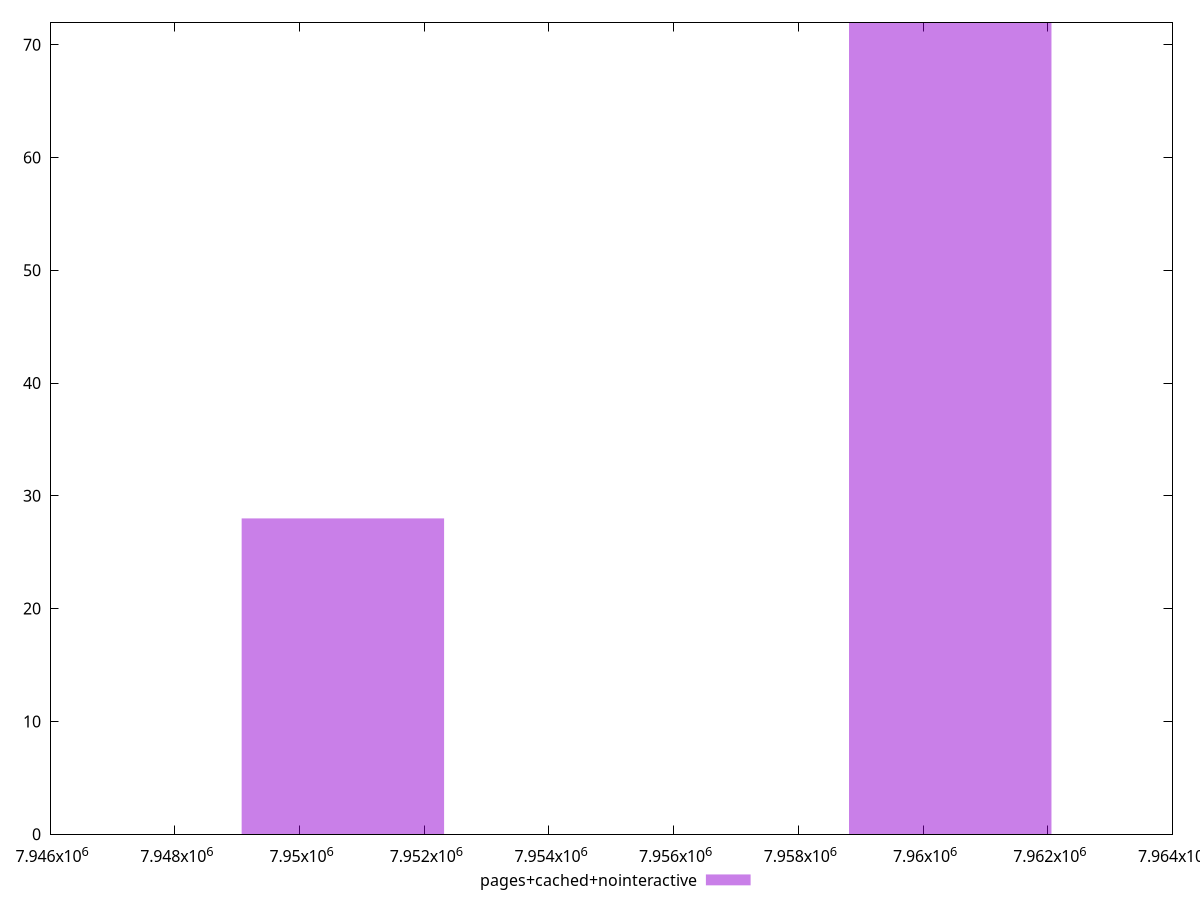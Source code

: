 $_pagesCachedNointeractive <<EOF
7950696.347327613 28
7960435.869190407 72
EOF
set key outside below
set terminal pngcairo
set output "report_00006_2020-11-02T20-21-41.718Z/total-byte-weight/pages+cached+nointeractive//raw_hist.png"
set yrange [0:72]
set boxwidth 3246.5072875980454
set style fill transparent solid 0.5 noborder
plot $_pagesCachedNointeractive title "pages+cached+nointeractive" with boxes ,